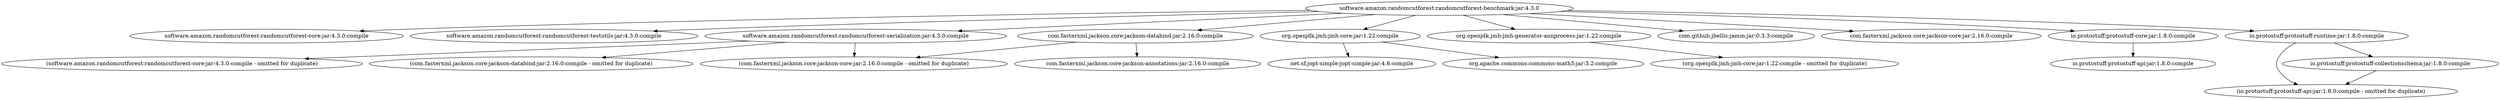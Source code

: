 digraph benchmark {
	"software.amazon.randomcutforest:randomcutforest-benchmark:jar:4.3.0" -> "software.amazon.randomcutforest:randomcutforest-core:jar:4.3.0:compile" ; 
	"software.amazon.randomcutforest:randomcutforest-benchmark:jar:4.3.0" -> "software.amazon.randomcutforest:randomcutforest-testutils:jar:4.3.0:compile" ; 
	"software.amazon.randomcutforest:randomcutforest-benchmark:jar:4.3.0" -> "software.amazon.randomcutforest:randomcutforest-serialization:jar:4.3.0:compile" ; 
	"software.amazon.randomcutforest:randomcutforest-benchmark:jar:4.3.0" -> "org.openjdk.jmh:jmh-core:jar:1.22:compile" ; 
	"software.amazon.randomcutforest:randomcutforest-benchmark:jar:4.3.0" -> "org.openjdk.jmh:jmh-generator-annprocess:jar:1.22:compile" ; 
	"software.amazon.randomcutforest:randomcutforest-benchmark:jar:4.3.0" -> "com.github.jbellis:jamm:jar:0.3.3:compile" ; 
	"software.amazon.randomcutforest:randomcutforest-benchmark:jar:4.3.0" -> "com.fasterxml.jackson.core:jackson-core:jar:2.16.0:compile" ; 
	"software.amazon.randomcutforest:randomcutforest-benchmark:jar:4.3.0" -> "com.fasterxml.jackson.core:jackson-databind:jar:2.16.0:compile" ; 
	"software.amazon.randomcutforest:randomcutforest-benchmark:jar:4.3.0" -> "io.protostuff:protostuff-core:jar:1.8.0:compile" ; 
	"software.amazon.randomcutforest:randomcutforest-benchmark:jar:4.3.0" -> "io.protostuff:protostuff-runtime:jar:1.8.0:compile" ; 
	"software.amazon.randomcutforest:randomcutforest-serialization:jar:4.3.0:compile" -> "(software.amazon.randomcutforest:randomcutforest-core:jar:4.3.0:compile - omitted for duplicate)" ; 
	"software.amazon.randomcutforest:randomcutforest-serialization:jar:4.3.0:compile" -> "(com.fasterxml.jackson.core:jackson-core:jar:2.16.0:compile - omitted for duplicate)" ; 
	"software.amazon.randomcutforest:randomcutforest-serialization:jar:4.3.0:compile" -> "(com.fasterxml.jackson.core:jackson-databind:jar:2.16.0:compile - omitted for duplicate)" ; 
	"org.openjdk.jmh:jmh-core:jar:1.22:compile" -> "net.sf.jopt-simple:jopt-simple:jar:4.6:compile" ; 
	"org.openjdk.jmh:jmh-core:jar:1.22:compile" -> "org.apache.commons:commons-math3:jar:3.2:compile" ; 
	"org.openjdk.jmh:jmh-generator-annprocess:jar:1.22:compile" -> "(org.openjdk.jmh:jmh-core:jar:1.22:compile - omitted for duplicate)" ; 
	"com.fasterxml.jackson.core:jackson-databind:jar:2.16.0:compile" -> "com.fasterxml.jackson.core:jackson-annotations:jar:2.16.0:compile" ; 
	"com.fasterxml.jackson.core:jackson-databind:jar:2.16.0:compile" -> "(com.fasterxml.jackson.core:jackson-core:jar:2.16.0:compile - omitted for duplicate)" ; 
	"io.protostuff:protostuff-core:jar:1.8.0:compile" -> "io.protostuff:protostuff-api:jar:1.8.0:compile" ; 
	"io.protostuff:protostuff-runtime:jar:1.8.0:compile" -> "(io.protostuff:protostuff-api:jar:1.8.0:compile - omitted for duplicate)" ; 
	"io.protostuff:protostuff-runtime:jar:1.8.0:compile" -> "io.protostuff:protostuff-collectionschema:jar:1.8.0:compile" ; 
	"io.protostuff:protostuff-collectionschema:jar:1.8.0:compile" -> "(io.protostuff:protostuff-api:jar:1.8.0:compile - omitted for duplicate)" ; 
}
digraph core {
	"software.amazon.randomcutforest:randomcutforest-core:jar:4.3.0" -> "software.amazon.randomcutforest:randomcutforest-testutils:jar:4.3.0:test" ; 
	"software.amazon.randomcutforest:randomcutforest-core:jar:4.3.0" -> "org.projectlombok:lombok:jar:1.18.30:provided" ; 
	"software.amazon.randomcutforest:randomcutforest-core:jar:4.3.0" -> "org.junit.jupiter:junit-jupiter-engine:jar:5.10.1:test" ; 
	"software.amazon.randomcutforest:randomcutforest-core:jar:4.3.0" -> "org.junit.jupiter:junit-jupiter-params:jar:5.10.1:test" ; 
	"software.amazon.randomcutforest:randomcutforest-core:jar:4.3.0" -> "org.hamcrest:hamcrest:jar:2.2:test" ; 
	"software.amazon.randomcutforest:randomcutforest-core:jar:4.3.0" -> "org.mockito:mockito-core:jar:5.7.0:test" ; 
	"software.amazon.randomcutforest:randomcutforest-core:jar:4.3.0" -> "org.mockito:mockito-junit-jupiter:jar:5.7.0:test" ; 
	"software.amazon.randomcutforest:randomcutforest-core:jar:4.3.0" -> "org.powermock:powermock-api-easymock:jar:2.0.7:test" ; 
	"software.amazon.randomcutforest:randomcutforest-core:jar:4.3.0" -> "com.fasterxml.jackson.core:jackson-core:jar:2.16.0:test" ; 
	"software.amazon.randomcutforest:randomcutforest-core:jar:4.3.0" -> "com.fasterxml.jackson.core:jackson-databind:jar:2.16.0:test" ; 
	"org.junit.jupiter:junit-jupiter-engine:jar:5.10.1:test" -> "org.junit.platform:junit-platform-engine:jar:1.10.1:test" ; 
	"org.junit.jupiter:junit-jupiter-engine:jar:5.10.1:test" -> "org.junit.jupiter:junit-jupiter-api:jar:5.10.1:test" ; 
	"org.junit.jupiter:junit-jupiter-engine:jar:5.10.1:test" -> "org.apiguardian:apiguardian-api:jar:1.1.2:test" ; 
	"org.junit.platform:junit-platform-engine:jar:1.10.1:test" -> "org.opentest4j:opentest4j:jar:1.3.0:test" ; 
	"org.junit.platform:junit-platform-engine:jar:1.10.1:test" -> "org.junit.platform:junit-platform-commons:jar:1.10.1:test" ; 
	"org.junit.platform:junit-platform-engine:jar:1.10.1:test" -> "(org.apiguardian:apiguardian-api:jar:1.1.2:test - omitted for duplicate)" ; 
	"org.junit.platform:junit-platform-commons:jar:1.10.1:test" -> "(org.apiguardian:apiguardian-api:jar:1.1.2:test - omitted for duplicate)" ; 
	"org.junit.jupiter:junit-jupiter-api:jar:5.10.1:test" -> "(org.opentest4j:opentest4j:jar:1.3.0:test - omitted for duplicate)" ; 
	"org.junit.jupiter:junit-jupiter-api:jar:5.10.1:test" -> "(org.junit.platform:junit-platform-commons:jar:1.10.1:test - omitted for duplicate)" ; 
	"org.junit.jupiter:junit-jupiter-api:jar:5.10.1:test" -> "(org.apiguardian:apiguardian-api:jar:1.1.2:test - omitted for duplicate)" ; 
	"org.junit.jupiter:junit-jupiter-params:jar:5.10.1:test" -> "(org.junit.jupiter:junit-jupiter-api:jar:5.10.1:test - omitted for duplicate)" ; 
	"org.junit.jupiter:junit-jupiter-params:jar:5.10.1:test" -> "(org.apiguardian:apiguardian-api:jar:1.1.2:test - omitted for duplicate)" ; 
	"org.mockito:mockito-core:jar:5.7.0:test" -> "net.bytebuddy:byte-buddy:jar:1.14.9:test" ; 
	"org.mockito:mockito-core:jar:5.7.0:test" -> "net.bytebuddy:byte-buddy-agent:jar:1.14.9:test" ; 
	"org.mockito:mockito-core:jar:5.7.0:test" -> "org.objenesis:objenesis:jar:3.3:test" ; 
	"org.mockito:mockito-junit-jupiter:jar:5.7.0:test" -> "(org.mockito:mockito-core:jar:5.7.0:test - version managed from 5.7.0; omitted for duplicate)" ; 
	"org.mockito:mockito-junit-jupiter:jar:5.7.0:test" -> "(org.junit.jupiter:junit-jupiter-api:jar:5.10.0:test - omitted for conflict with 5.10.1)" ; 
	"org.powermock:powermock-api-easymock:jar:2.0.7:test" -> "org.powermock:powermock-api-support:jar:2.0.7:test" ; 
	"org.powermock:powermock-api-easymock:jar:2.0.7:test" -> "cglib:cglib-nodep:jar:3.2.9:test" ; 
	"org.powermock:powermock-api-easymock:jar:2.0.7:test" -> "org.easymock:easymock:jar:4.0.1:test" ; 
	"org.powermock:powermock-api-support:jar:2.0.7:test" -> "org.powermock:powermock-reflect:jar:2.0.7:test" ; 
	"org.powermock:powermock-api-support:jar:2.0.7:test" -> "org.powermock:powermock-core:jar:2.0.7:test" ; 
	"org.powermock:powermock-reflect:jar:2.0.7:test" -> "(org.objenesis:objenesis:jar:3.0.1:test - omitted for conflict with 3.3)" ; 
	"org.powermock:powermock-reflect:jar:2.0.7:test" -> "(net.bytebuddy:byte-buddy:jar:1.9.10:test - omitted for conflict with 1.14.9)" ; 
	"org.powermock:powermock-reflect:jar:2.0.7:test" -> "(net.bytebuddy:byte-buddy-agent:jar:1.9.10:test - omitted for conflict with 1.14.9)" ; 
	"org.powermock:powermock-core:jar:2.0.7:test" -> "(org.powermock:powermock-reflect:jar:2.0.7:test - omitted for duplicate)" ; 
	"org.powermock:powermock-core:jar:2.0.7:test" -> "org.javassist:javassist:jar:3.27.0-GA:test" ; 
	"org.powermock:powermock-core:jar:2.0.7:test" -> "(net.bytebuddy:byte-buddy:jar:1.9.10:test - omitted for conflict with 1.14.9)" ; 
	"org.powermock:powermock-core:jar:2.0.7:test" -> "(net.bytebuddy:byte-buddy-agent:jar:1.9.10:test - omitted for conflict with 1.14.9)" ; 
	"org.easymock:easymock:jar:4.0.1:test" -> "(org.objenesis:objenesis:jar:3.0.1:test - omitted for conflict with 3.3)" ; 
	"com.fasterxml.jackson.core:jackson-databind:jar:2.16.0:test" -> "com.fasterxml.jackson.core:jackson-annotations:jar:2.16.0:test" ; 
	"com.fasterxml.jackson.core:jackson-databind:jar:2.16.0:test" -> "(com.fasterxml.jackson.core:jackson-core:jar:2.16.0:test - omitted for duplicate)" ; 
}
digraph examples {
	"software.amazon.randomcutforest:randomcutforest-examples:jar:4.3.0" -> "software.amazon.randomcutforest:randomcutforest-core:jar:4.3.0:compile" ; 
	"software.amazon.randomcutforest:randomcutforest-examples:jar:4.3.0" -> "software.amazon.randomcutforest:randomcutforest-parkservices:jar:4.3.0:compile" ; 
	"software.amazon.randomcutforest:randomcutforest-examples:jar:4.3.0" -> "software.amazon.randomcutforest:randomcutforest-testutils:jar:4.3.0:compile" ; 
	"software.amazon.randomcutforest:randomcutforest-examples:jar:4.3.0" -> "com.fasterxml.jackson.core:jackson-core:jar:2.16.0:compile" ; 
	"software.amazon.randomcutforest:randomcutforest-examples:jar:4.3.0" -> "com.fasterxml.jackson.core:jackson-databind:jar:2.16.0:compile" ; 
	"software.amazon.randomcutforest:randomcutforest-examples:jar:4.3.0" -> "io.protostuff:protostuff-core:jar:1.8.0:compile" ; 
	"software.amazon.randomcutforest:randomcutforest-examples:jar:4.3.0" -> "io.protostuff:protostuff-runtime:jar:1.8.0:compile" ; 
	"software.amazon.randomcutforest:randomcutforest-examples:jar:4.3.0" -> "org.projectlombok:lombok:jar:1.18.30:provided" ; 
	"software.amazon.randomcutforest:randomcutforest-parkservices:jar:4.3.0:compile" -> "(software.amazon.randomcutforest:randomcutforest-core:jar:4.3.0:compile - omitted for duplicate)" ; 
	"software.amazon.randomcutforest:randomcutforest-parkservices:jar:4.3.0:compile" -> "(software.amazon.randomcutforest:randomcutforest-testutils:jar:4.3.0:compile - omitted for duplicate)" ; 
	"com.fasterxml.jackson.core:jackson-databind:jar:2.16.0:compile" -> "com.fasterxml.jackson.core:jackson-annotations:jar:2.16.0:compile" ; 
	"com.fasterxml.jackson.core:jackson-databind:jar:2.16.0:compile" -> "(com.fasterxml.jackson.core:jackson-core:jar:2.16.0:compile - omitted for duplicate)" ; 
	"io.protostuff:protostuff-core:jar:1.8.0:compile" -> "io.protostuff:protostuff-api:jar:1.8.0:compile" ; 
	"io.protostuff:protostuff-runtime:jar:1.8.0:compile" -> "(io.protostuff:protostuff-api:jar:1.8.0:compile - omitted for duplicate)" ; 
	"io.protostuff:protostuff-runtime:jar:1.8.0:compile" -> "io.protostuff:protostuff-collectionschema:jar:1.8.0:compile" ; 
	"io.protostuff:protostuff-collectionschema:jar:1.8.0:compile" -> "(io.protostuff:protostuff-api:jar:1.8.0:compile - omitted for duplicate)" ; 
}
digraph parkservices {
	"software.amazon.randomcutforest:randomcutforest-parkservices:jar:4.3.0" -> "software.amazon.randomcutforest:randomcutforest-core:jar:4.3.0:compile" ; 
	"software.amazon.randomcutforest:randomcutforest-parkservices:jar:4.3.0" -> "software.amazon.randomcutforest:randomcutforest-testutils:jar:4.3.0:compile" ; 
	"software.amazon.randomcutforest:randomcutforest-parkservices:jar:4.3.0" -> "org.projectlombok:lombok:jar:1.18.30:provided" ; 
	"software.amazon.randomcutforest:randomcutforest-parkservices:jar:4.3.0" -> "org.junit.jupiter:junit-jupiter-engine:jar:5.10.1:test" ; 
	"software.amazon.randomcutforest:randomcutforest-parkservices:jar:4.3.0" -> "org.junit.jupiter:junit-jupiter-params:jar:5.10.1:test" ; 
	"software.amazon.randomcutforest:randomcutforest-parkservices:jar:4.3.0" -> "org.mockito:mockito-core:jar:5.7.0:test" ; 
	"software.amazon.randomcutforest:randomcutforest-parkservices:jar:4.3.0" -> "org.mockito:mockito-junit-jupiter:jar:5.7.0:test" ; 
	"software.amazon.randomcutforest:randomcutforest-parkservices:jar:4.3.0" -> "com.fasterxml.jackson.core:jackson-databind:jar:2.16.0:test" ; 
	"software.amazon.randomcutforest:randomcutforest-parkservices:jar:4.3.0" -> "io.protostuff:protostuff-core:jar:1.8.0:test" ; 
	"software.amazon.randomcutforest:randomcutforest-parkservices:jar:4.3.0" -> "io.protostuff:protostuff-runtime:jar:1.8.0:test" ; 
	"org.junit.jupiter:junit-jupiter-engine:jar:5.10.1:test" -> "org.junit.platform:junit-platform-engine:jar:1.10.1:test" ; 
	"org.junit.jupiter:junit-jupiter-engine:jar:5.10.1:test" -> "org.junit.jupiter:junit-jupiter-api:jar:5.10.1:test" ; 
	"org.junit.jupiter:junit-jupiter-engine:jar:5.10.1:test" -> "org.apiguardian:apiguardian-api:jar:1.1.2:test" ; 
	"org.junit.platform:junit-platform-engine:jar:1.10.1:test" -> "org.opentest4j:opentest4j:jar:1.3.0:test" ; 
	"org.junit.platform:junit-platform-engine:jar:1.10.1:test" -> "org.junit.platform:junit-platform-commons:jar:1.10.1:test" ; 
	"org.junit.platform:junit-platform-engine:jar:1.10.1:test" -> "(org.apiguardian:apiguardian-api:jar:1.1.2:test - omitted for duplicate)" ; 
	"org.junit.platform:junit-platform-commons:jar:1.10.1:test" -> "(org.apiguardian:apiguardian-api:jar:1.1.2:test - omitted for duplicate)" ; 
	"org.junit.jupiter:junit-jupiter-api:jar:5.10.1:test" -> "(org.opentest4j:opentest4j:jar:1.3.0:test - omitted for duplicate)" ; 
	"org.junit.jupiter:junit-jupiter-api:jar:5.10.1:test" -> "(org.junit.platform:junit-platform-commons:jar:1.10.1:test - omitted for duplicate)" ; 
	"org.junit.jupiter:junit-jupiter-api:jar:5.10.1:test" -> "(org.apiguardian:apiguardian-api:jar:1.1.2:test - omitted for duplicate)" ; 
	"org.junit.jupiter:junit-jupiter-params:jar:5.10.1:test" -> "(org.junit.jupiter:junit-jupiter-api:jar:5.10.1:test - omitted for duplicate)" ; 
	"org.junit.jupiter:junit-jupiter-params:jar:5.10.1:test" -> "(org.apiguardian:apiguardian-api:jar:1.1.2:test - omitted for duplicate)" ; 
	"org.mockito:mockito-core:jar:5.7.0:test" -> "net.bytebuddy:byte-buddy:jar:1.14.9:test" ; 
	"org.mockito:mockito-core:jar:5.7.0:test" -> "net.bytebuddy:byte-buddy-agent:jar:1.14.9:test" ; 
	"org.mockito:mockito-core:jar:5.7.0:test" -> "org.objenesis:objenesis:jar:3.3:test" ; 
	"org.mockito:mockito-junit-jupiter:jar:5.7.0:test" -> "(org.mockito:mockito-core:jar:5.7.0:test - version managed from 5.7.0; omitted for duplicate)" ; 
	"org.mockito:mockito-junit-jupiter:jar:5.7.0:test" -> "(org.junit.jupiter:junit-jupiter-api:jar:5.10.0:test - omitted for conflict with 5.10.1)" ; 
	"com.fasterxml.jackson.core:jackson-databind:jar:2.16.0:test" -> "com.fasterxml.jackson.core:jackson-annotations:jar:2.16.0:test" ; 
	"com.fasterxml.jackson.core:jackson-databind:jar:2.16.0:test" -> "com.fasterxml.jackson.core:jackson-core:jar:2.16.0:test" ; 
	"io.protostuff:protostuff-core:jar:1.8.0:test" -> "io.protostuff:protostuff-api:jar:1.8.0:test" ; 
	"io.protostuff:protostuff-runtime:jar:1.8.0:test" -> "(io.protostuff:protostuff-api:jar:1.8.0:test - omitted for duplicate)" ; 
	"io.protostuff:protostuff-runtime:jar:1.8.0:test" -> "io.protostuff:protostuff-collectionschema:jar:1.8.0:test" ; 
	"io.protostuff:protostuff-collectionschema:jar:1.8.0:test" -> "(io.protostuff:protostuff-api:jar:1.8.0:test - omitted for duplicate)" ; 
}
digraph serialization {
	"software.amazon.randomcutforest:randomcutforest-serialization:jar:4.3.0" -> "software.amazon.randomcutforest:randomcutforest-core:jar:4.3.0:compile" ; 
	"software.amazon.randomcutforest:randomcutforest-serialization:jar:4.3.0" -> "org.projectlombok:lombok:jar:1.18.30:provided" ; 
	"software.amazon.randomcutforest:randomcutforest-serialization:jar:4.3.0" -> "com.fasterxml.jackson.core:jackson-core:jar:2.16.0:compile" ; 
	"software.amazon.randomcutforest:randomcutforest-serialization:jar:4.3.0" -> "com.fasterxml.jackson.core:jackson-databind:jar:2.16.0:compile" ; 
	"software.amazon.randomcutforest:randomcutforest-serialization:jar:4.3.0" -> "org.junit.jupiter:junit-jupiter-engine:jar:5.10.1:test" ; 
	"software.amazon.randomcutforest:randomcutforest-serialization:jar:4.3.0" -> "org.junit.jupiter:junit-jupiter-params:jar:5.10.1:test" ; 
	"com.fasterxml.jackson.core:jackson-databind:jar:2.16.0:compile" -> "com.fasterxml.jackson.core:jackson-annotations:jar:2.16.0:compile" ; 
	"com.fasterxml.jackson.core:jackson-databind:jar:2.16.0:compile" -> "(com.fasterxml.jackson.core:jackson-core:jar:2.16.0:compile - omitted for duplicate)" ; 
	"org.junit.jupiter:junit-jupiter-engine:jar:5.10.1:test" -> "org.junit.platform:junit-platform-engine:jar:1.10.1:test" ; 
	"org.junit.jupiter:junit-jupiter-engine:jar:5.10.1:test" -> "org.junit.jupiter:junit-jupiter-api:jar:5.10.1:test" ; 
	"org.junit.jupiter:junit-jupiter-engine:jar:5.10.1:test" -> "org.apiguardian:apiguardian-api:jar:1.1.2:test" ; 
	"org.junit.platform:junit-platform-engine:jar:1.10.1:test" -> "org.opentest4j:opentest4j:jar:1.3.0:test" ; 
	"org.junit.platform:junit-platform-engine:jar:1.10.1:test" -> "org.junit.platform:junit-platform-commons:jar:1.10.1:test" ; 
	"org.junit.platform:junit-platform-engine:jar:1.10.1:test" -> "(org.apiguardian:apiguardian-api:jar:1.1.2:test - omitted for duplicate)" ; 
	"org.junit.platform:junit-platform-commons:jar:1.10.1:test" -> "(org.apiguardian:apiguardian-api:jar:1.1.2:test - omitted for duplicate)" ; 
	"org.junit.jupiter:junit-jupiter-api:jar:5.10.1:test" -> "(org.opentest4j:opentest4j:jar:1.3.0:test - omitted for duplicate)" ; 
	"org.junit.jupiter:junit-jupiter-api:jar:5.10.1:test" -> "(org.junit.platform:junit-platform-commons:jar:1.10.1:test - omitted for duplicate)" ; 
	"org.junit.jupiter:junit-jupiter-api:jar:5.10.1:test" -> "(org.apiguardian:apiguardian-api:jar:1.1.2:test - omitted for duplicate)" ; 
	"org.junit.jupiter:junit-jupiter-params:jar:5.10.1:test" -> "(org.junit.jupiter:junit-jupiter-api:jar:5.10.1:test - omitted for duplicate)" ; 
	"org.junit.jupiter:junit-jupiter-params:jar:5.10.1:test" -> "(org.apiguardian:apiguardian-api:jar:1.1.2:test - omitted for duplicate)" ; 
}
digraph testutils {
}
